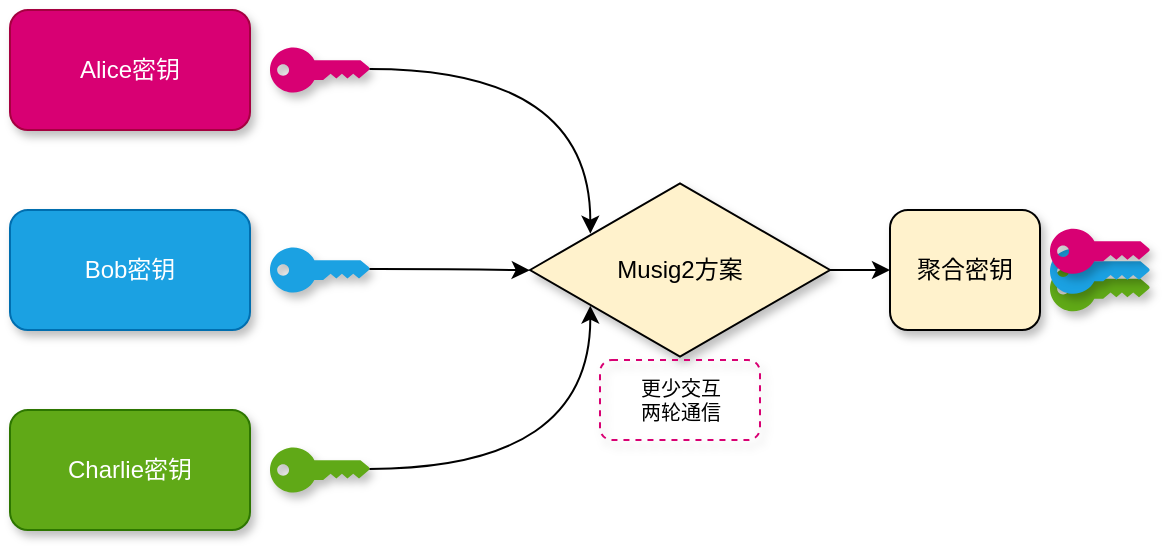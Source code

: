<mxfile version="14.9.2" type="github">
  <diagram id="YBOoNJlCIfRgQLqw-pG8" name="第 1 页">
    <mxGraphModel dx="713" dy="711" grid="1" gridSize="10" guides="1" tooltips="1" connect="1" arrows="1" fold="1" page="1" pageScale="1" pageWidth="827" pageHeight="1169" math="0" shadow="0">
      <root>
        <mxCell id="0" />
        <mxCell id="1" parent="0" />
        <mxCell id="A56-wQc7-pKVE9vsMWfX-1" value="Alice密钥" style="rounded=1;whiteSpace=wrap;html=1;fillColor=#d80073;strokeColor=#A50040;glass=0;shadow=1;fontColor=#ffffff;" vertex="1" parent="1">
          <mxGeometry x="110" y="220" width="120" height="60" as="geometry" />
        </mxCell>
        <mxCell id="A56-wQc7-pKVE9vsMWfX-3" value="Bob密钥" style="rounded=1;whiteSpace=wrap;html=1;fillColor=#1ba1e2;strokeColor=#006EAF;glass=0;shadow=1;fontColor=#ffffff;" vertex="1" parent="1">
          <mxGeometry x="110" y="320" width="120" height="60" as="geometry" />
        </mxCell>
        <mxCell id="A56-wQc7-pKVE9vsMWfX-4" value="Charlie密钥" style="rounded=1;whiteSpace=wrap;html=1;fillColor=#60a917;strokeColor=#2D7600;glass=0;shadow=1;fontColor=#ffffff;" vertex="1" parent="1">
          <mxGeometry x="110" y="420" width="120" height="60" as="geometry" />
        </mxCell>
        <mxCell id="A56-wQc7-pKVE9vsMWfX-5" value="" style="points=[[0,0.5,0],[0.24,0,0],[0.5,0.28,0],[0.995,0.475,0],[0.5,0.72,0],[0.24,1,0]];verticalLabelPosition=bottom;html=1;verticalAlign=top;aspect=fixed;align=center;pointerEvents=1;shape=mxgraph.cisco19.key;strokeColor=#A50040;rounded=1;shadow=1;glass=0;fillColor=#d80073;fontColor=#ffffff;" vertex="1" parent="1">
          <mxGeometry x="240" y="238.75" width="50" height="22.5" as="geometry" />
        </mxCell>
        <mxCell id="A56-wQc7-pKVE9vsMWfX-8" value="" style="points=[[0,0.5,0],[0.24,0,0],[0.5,0.28,0],[0.995,0.475,0],[0.5,0.72,0],[0.24,1,0]];verticalLabelPosition=bottom;html=1;verticalAlign=top;aspect=fixed;align=center;pointerEvents=1;shape=mxgraph.cisco19.key;strokeColor=#006EAF;rounded=1;shadow=1;glass=0;fillColor=#1ba1e2;fontColor=#ffffff;" vertex="1" parent="1">
          <mxGeometry x="240" y="338.75" width="50" height="22.5" as="geometry" />
        </mxCell>
        <mxCell id="A56-wQc7-pKVE9vsMWfX-9" value="" style="points=[[0,0.5,0],[0.24,0,0],[0.5,0.28,0],[0.995,0.475,0],[0.5,0.72,0],[0.24,1,0]];verticalLabelPosition=bottom;html=1;verticalAlign=top;aspect=fixed;align=center;pointerEvents=1;shape=mxgraph.cisco19.key;strokeColor=#2D7600;rounded=1;shadow=1;glass=0;fillColor=#60a917;fontColor=#ffffff;" vertex="1" parent="1">
          <mxGeometry x="240" y="438.75" width="50" height="22.5" as="geometry" />
        </mxCell>
        <mxCell id="A56-wQc7-pKVE9vsMWfX-17" value="" style="edgeStyle=orthogonalEdgeStyle;curved=1;rounded=0;orthogonalLoop=1;jettySize=auto;html=1;" edge="1" parent="1" source="A56-wQc7-pKVE9vsMWfX-10" target="A56-wQc7-pKVE9vsMWfX-16">
          <mxGeometry relative="1" as="geometry" />
        </mxCell>
        <mxCell id="A56-wQc7-pKVE9vsMWfX-10" value="Musig2方案" style="html=1;whiteSpace=wrap;aspect=fixed;shape=isoRectangle;rounded=1;shadow=1;glass=0;fillColor=#FFF2CC;" vertex="1" parent="1">
          <mxGeometry x="370" y="305" width="150" height="90" as="geometry" />
        </mxCell>
        <mxCell id="A56-wQc7-pKVE9vsMWfX-13" value="" style="edgeStyle=orthogonalEdgeStyle;elbow=horizontal;endArrow=classic;html=1;exitX=0.995;exitY=0.475;exitDx=0;exitDy=0;exitPerimeter=0;entryX=0.201;entryY=0.298;entryDx=0;entryDy=0;entryPerimeter=0;curved=1;" edge="1" parent="1" source="A56-wQc7-pKVE9vsMWfX-5" target="A56-wQc7-pKVE9vsMWfX-10">
          <mxGeometry width="50" height="50" relative="1" as="geometry">
            <mxPoint x="400" y="380" as="sourcePoint" />
            <mxPoint x="450" y="330" as="targetPoint" />
          </mxGeometry>
        </mxCell>
        <mxCell id="A56-wQc7-pKVE9vsMWfX-14" value="" style="edgeStyle=orthogonalEdgeStyle;elbow=horizontal;endArrow=classic;html=1;exitX=0.995;exitY=0.475;exitDx=0;exitDy=0;exitPerimeter=0;entryX=0.201;entryY=0.698;entryDx=0;entryDy=0;entryPerimeter=0;curved=1;" edge="1" parent="1" source="A56-wQc7-pKVE9vsMWfX-9" target="A56-wQc7-pKVE9vsMWfX-10">
          <mxGeometry width="50" height="50" relative="1" as="geometry">
            <mxPoint x="299.75" y="259.438" as="sourcePoint" />
            <mxPoint x="530.15" y="341.82" as="targetPoint" />
          </mxGeometry>
        </mxCell>
        <mxCell id="A56-wQc7-pKVE9vsMWfX-15" value="" style="edgeStyle=orthogonalEdgeStyle;elbow=horizontal;endArrow=classic;html=1;exitX=0.995;exitY=0.475;exitDx=0;exitDy=0;exitPerimeter=0;entryX=-0.001;entryY=0.502;entryDx=0;entryDy=0;entryPerimeter=0;curved=1;" edge="1" parent="1" source="A56-wQc7-pKVE9vsMWfX-8" target="A56-wQc7-pKVE9vsMWfX-10">
          <mxGeometry width="50" height="50" relative="1" as="geometry">
            <mxPoint x="299.75" y="459.438" as="sourcePoint" />
            <mxPoint x="530.15" y="377.82" as="targetPoint" />
          </mxGeometry>
        </mxCell>
        <mxCell id="A56-wQc7-pKVE9vsMWfX-16" value="聚合密钥" style="whiteSpace=wrap;html=1;rounded=1;shadow=1;fillColor=#FFF2CC;glass=0;" vertex="1" parent="1">
          <mxGeometry x="550" y="320" width="75" height="60" as="geometry" />
        </mxCell>
        <mxCell id="A56-wQc7-pKVE9vsMWfX-18" value="" style="points=[[0,0.5,0],[0.24,0,0],[0.5,0.28,0],[0.995,0.475,0],[0.5,0.72,0],[0.24,1,0]];verticalLabelPosition=bottom;html=1;verticalAlign=top;aspect=fixed;align=center;pointerEvents=1;shape=mxgraph.cisco19.key;strokeColor=#2D7600;rounded=1;shadow=1;glass=0;fillColor=#60a917;fontColor=#ffffff;" vertex="1" parent="1">
          <mxGeometry x="630" y="348.12" width="50" height="22.5" as="geometry" />
        </mxCell>
        <mxCell id="A56-wQc7-pKVE9vsMWfX-19" value="" style="points=[[0,0.5,0],[0.24,0,0],[0.5,0.28,0],[0.995,0.475,0],[0.5,0.72,0],[0.24,1,0]];verticalLabelPosition=bottom;html=1;verticalAlign=top;aspect=fixed;align=center;pointerEvents=1;shape=mxgraph.cisco19.key;strokeColor=#006EAF;rounded=1;shadow=1;glass=0;fillColor=#1ba1e2;fontColor=#ffffff;" vertex="1" parent="1">
          <mxGeometry x="630" y="339.37" width="50" height="22.5" as="geometry" />
        </mxCell>
        <mxCell id="A56-wQc7-pKVE9vsMWfX-20" value="" style="points=[[0,0.5,0],[0.24,0,0],[0.5,0.28,0],[0.995,0.475,0],[0.5,0.72,0],[0.24,1,0]];verticalLabelPosition=bottom;html=1;verticalAlign=top;aspect=fixed;align=center;pointerEvents=1;shape=mxgraph.cisco19.key;strokeColor=#A50040;rounded=1;shadow=1;glass=0;fillColor=#d80073;fontColor=#ffffff;" vertex="1" parent="1">
          <mxGeometry x="630" y="329.37" width="50" height="22.5" as="geometry" />
        </mxCell>
        <mxCell id="A56-wQc7-pKVE9vsMWfX-21" value="更少交互&lt;br&gt;两轮通信" style="text;fillColor=none;html=1;fontSize=10;fontStyle=0;verticalAlign=middle;align=center;rounded=1;shadow=1;glass=0;dashed=1;strokeColor=#D80073;" vertex="1" parent="1">
          <mxGeometry x="405" y="395" width="80" height="40" as="geometry" />
        </mxCell>
      </root>
    </mxGraphModel>
  </diagram>
</mxfile>
